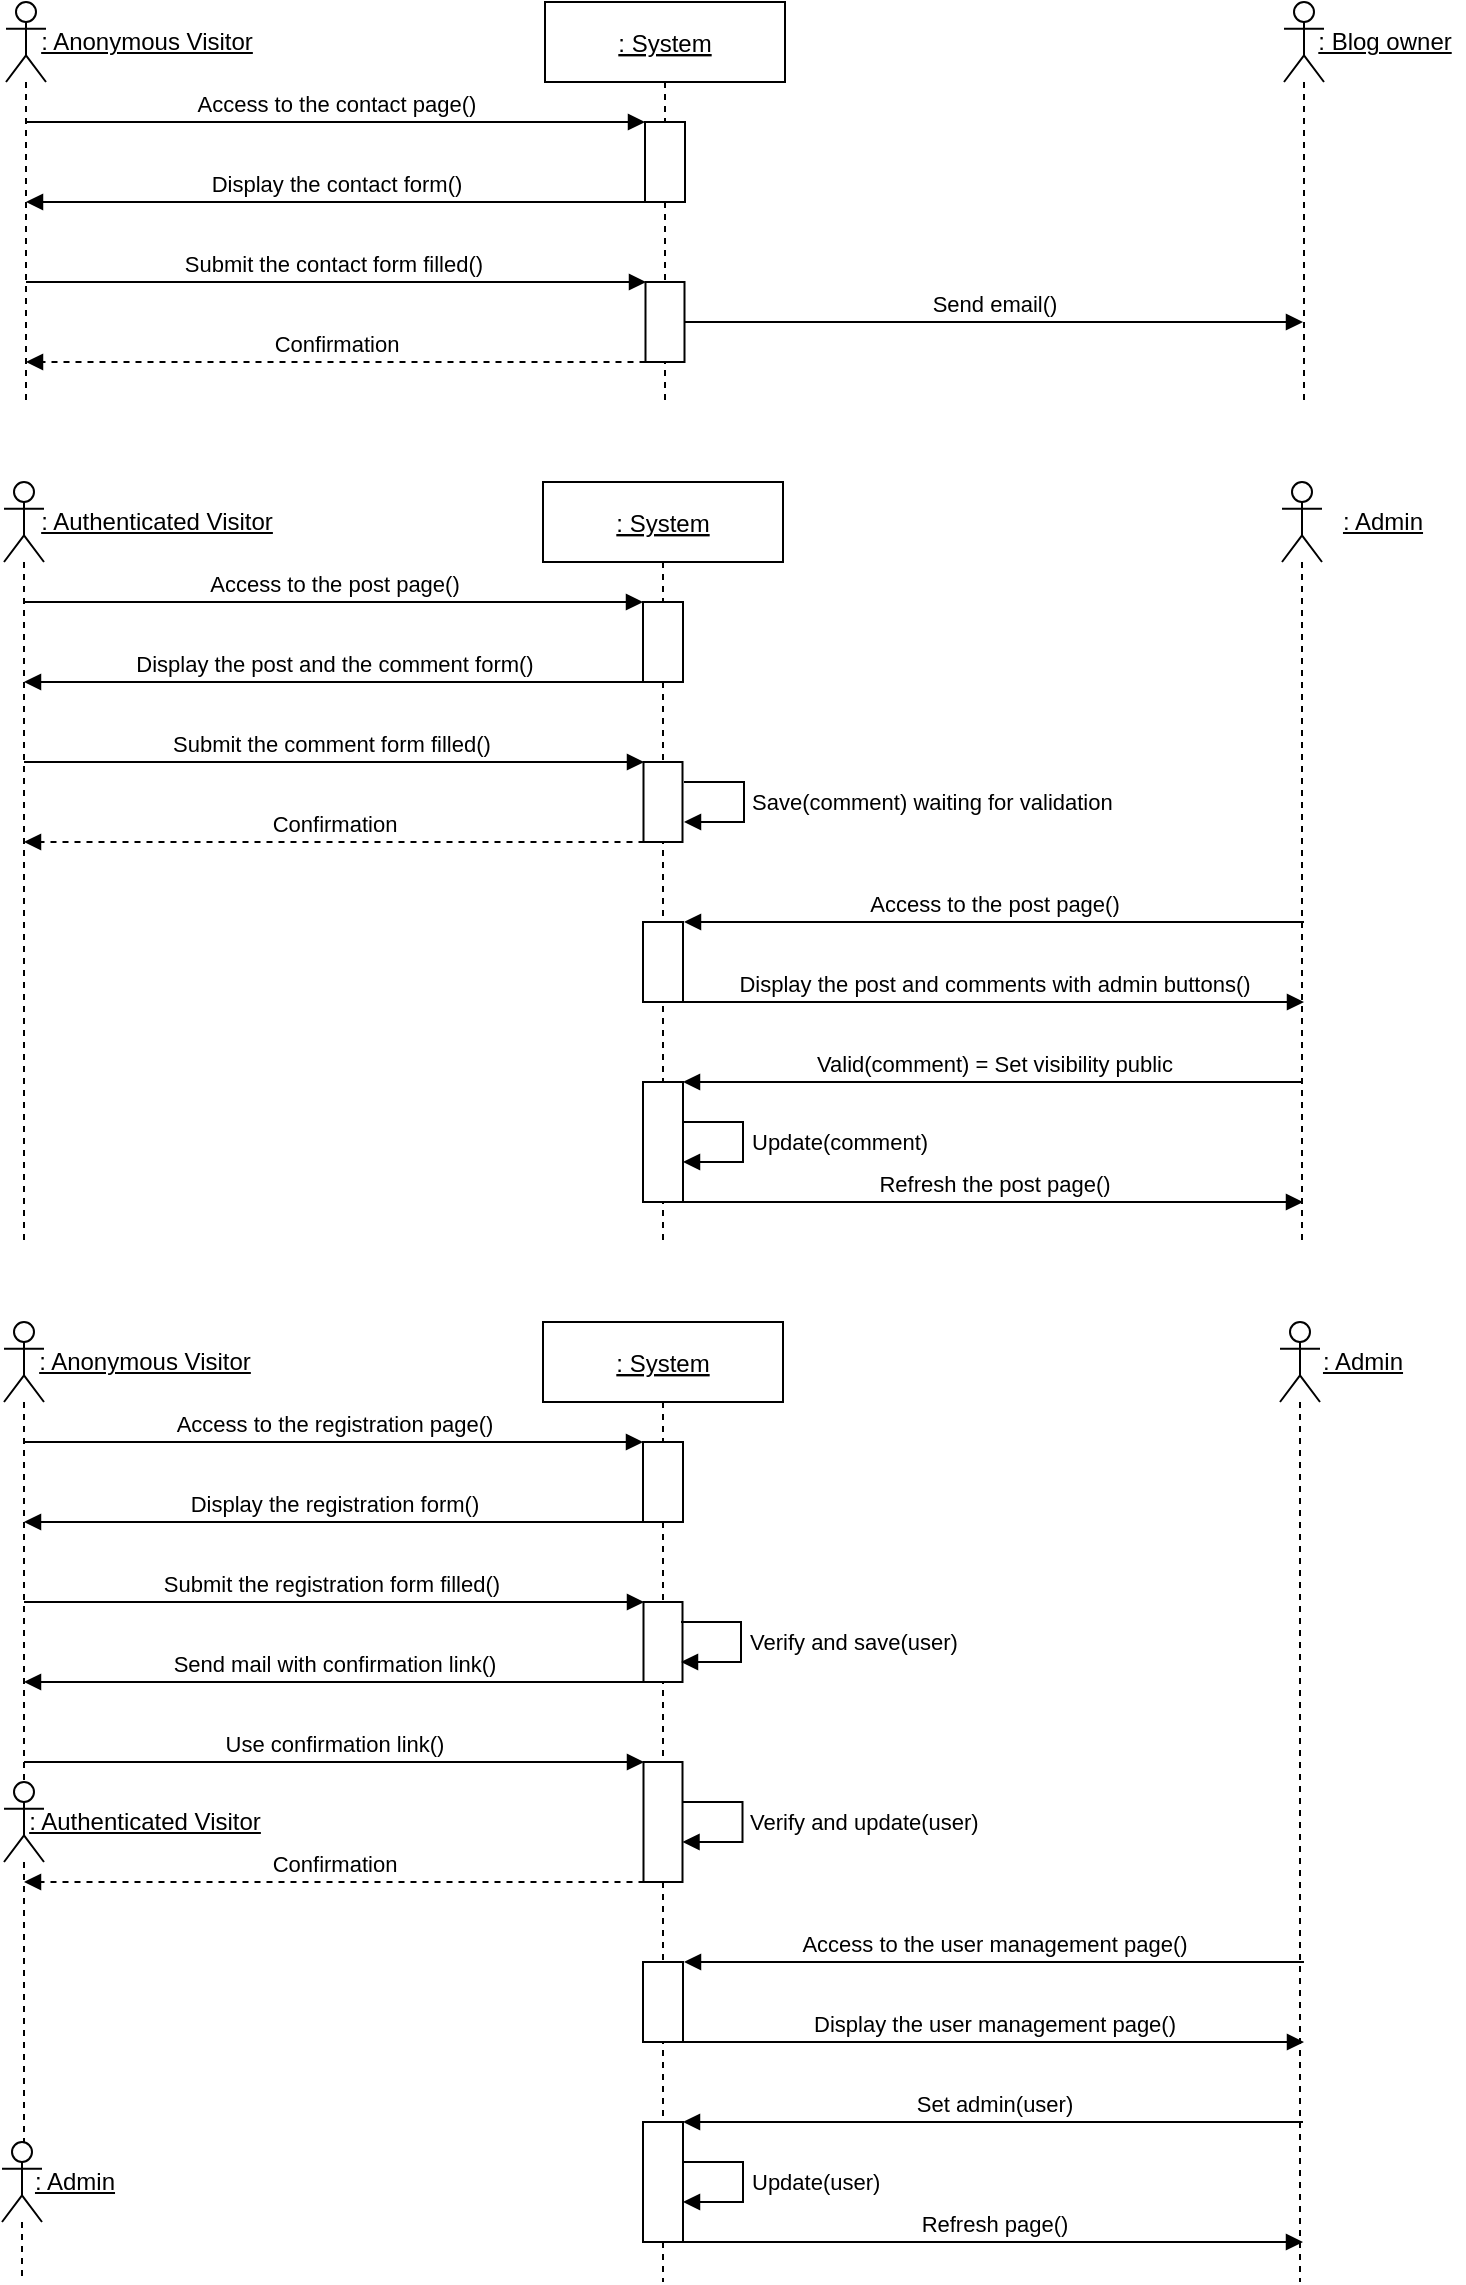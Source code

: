 <mxfile version="14.9.6" type="device"><diagram id="kgpKYQtTHZ0yAKxKKP6v" name="Page-1"><mxGraphModel dx="1422" dy="-4677" grid="1" gridSize="10" guides="1" tooltips="1" connect="1" arrows="1" fold="1" page="1" pageScale="1" pageWidth="850" pageHeight="1100" math="0" shadow="0"><root><mxCell id="0"/><mxCell id="1" parent="0"/><mxCell id="MtNd9y1X-abdHPzo_f6f-1" value=": System" style="shape=umlLifeline;perimeter=lifelinePerimeter;container=1;collapsible=0;recursiveResize=0;rounded=0;shadow=0;strokeWidth=1;fontStyle=4" vertex="1" parent="1"><mxGeometry x="341.5" y="5540" width="120" height="200" as="geometry"/></mxCell><mxCell id="MtNd9y1X-abdHPzo_f6f-2" value="" style="html=1;points=[];perimeter=orthogonalPerimeter;" vertex="1" parent="MtNd9y1X-abdHPzo_f6f-1"><mxGeometry x="50" y="60" width="20" height="40" as="geometry"/></mxCell><mxCell id="MtNd9y1X-abdHPzo_f6f-11" value="" style="html=1;points=[];perimeter=orthogonalPerimeter;" vertex="1" parent="MtNd9y1X-abdHPzo_f6f-1"><mxGeometry x="50.25" y="140" width="19.5" height="40" as="geometry"/></mxCell><mxCell id="MtNd9y1X-abdHPzo_f6f-4" value="&lt;u&gt;: Anonymous Visitor&lt;/u&gt;" style="text;html=1;align=center;verticalAlign=middle;resizable=0;points=[];autosize=1;strokeColor=none;" vertex="1" parent="1"><mxGeometry x="82" y="5550" width="120" height="20" as="geometry"/></mxCell><mxCell id="MtNd9y1X-abdHPzo_f6f-5" value="" style="shape=umlLifeline;participant=umlActor;perimeter=lifelinePerimeter;whiteSpace=wrap;html=1;container=1;collapsible=0;recursiveResize=0;verticalAlign=top;spacingTop=36;outlineConnect=0;" vertex="1" parent="1"><mxGeometry x="72" y="5540" width="20" height="200" as="geometry"/></mxCell><mxCell id="MtNd9y1X-abdHPzo_f6f-6" value="&lt;u&gt;: Blog owner&lt;/u&gt;" style="text;html=1;align=center;verticalAlign=middle;resizable=0;points=[];autosize=1;strokeColor=none;" vertex="1" parent="1"><mxGeometry x="721" y="5550" width="80" height="20" as="geometry"/></mxCell><mxCell id="MtNd9y1X-abdHPzo_f6f-7" value="" style="shape=umlLifeline;participant=umlActor;perimeter=lifelinePerimeter;whiteSpace=wrap;html=1;container=1;collapsible=0;recursiveResize=0;verticalAlign=top;spacingTop=36;outlineConnect=0;" vertex="1" parent="1"><mxGeometry x="711" y="5540" width="20" height="200" as="geometry"/></mxCell><mxCell id="MtNd9y1X-abdHPzo_f6f-8" value="Access to the contact page()" style="html=1;verticalAlign=bottom;endArrow=block;" edge="1" parent="1" source="MtNd9y1X-abdHPzo_f6f-5" target="MtNd9y1X-abdHPzo_f6f-2"><mxGeometry width="80" relative="1" as="geometry"><mxPoint x="101.5" y="5600" as="sourcePoint"/><mxPoint x="251.5" y="5600" as="targetPoint"/><Array as="points"><mxPoint x="331" y="5600"/></Array></mxGeometry></mxCell><mxCell id="MtNd9y1X-abdHPzo_f6f-9" value="Display the contact form()" style="html=1;verticalAlign=bottom;endArrow=block;" edge="1" parent="1" source="MtNd9y1X-abdHPzo_f6f-2" target="MtNd9y1X-abdHPzo_f6f-5"><mxGeometry width="80" relative="1" as="geometry"><mxPoint x="381" y="5640" as="sourcePoint"/><mxPoint x="171.5" y="5640" as="targetPoint"/><Array as="points"><mxPoint x="111" y="5640"/></Array></mxGeometry></mxCell><mxCell id="MtNd9y1X-abdHPzo_f6f-10" value="Submit the contact form filled()&amp;nbsp;" style="html=1;verticalAlign=bottom;endArrow=block;" edge="1" parent="1"><mxGeometry width="80" relative="1" as="geometry"><mxPoint x="82" y="5680" as="sourcePoint"/><mxPoint x="392" y="5680" as="targetPoint"/><Array as="points"><mxPoint x="331.5" y="5680"/></Array></mxGeometry></mxCell><mxCell id="MtNd9y1X-abdHPzo_f6f-13" value="Send email()" style="html=1;verticalAlign=bottom;endArrow=block;" edge="1" parent="1" source="MtNd9y1X-abdHPzo_f6f-11" target="MtNd9y1X-abdHPzo_f6f-7"><mxGeometry width="80" relative="1" as="geometry"><mxPoint x="431" y="5700" as="sourcePoint"/><mxPoint x="681" y="5700" as="targetPoint"/><Array as="points"><mxPoint x="660.5" y="5700"/></Array></mxGeometry></mxCell><mxCell id="MtNd9y1X-abdHPzo_f6f-14" value="Confirmation" style="html=1;verticalAlign=bottom;endArrow=block;dashed=1;" edge="1" parent="1" source="MtNd9y1X-abdHPzo_f6f-11" target="MtNd9y1X-abdHPzo_f6f-5"><mxGeometry width="80" relative="1" as="geometry"><mxPoint x="361" y="5721" as="sourcePoint"/><mxPoint x="151" y="5721" as="targetPoint"/><Array as="points"><mxPoint x="271" y="5720"/></Array></mxGeometry></mxCell><mxCell id="MtNd9y1X-abdHPzo_f6f-15" value=": System" style="shape=umlLifeline;perimeter=lifelinePerimeter;container=1;collapsible=0;recursiveResize=0;rounded=0;shadow=0;strokeWidth=1;fontStyle=4" vertex="1" parent="1"><mxGeometry x="340.5" y="5780" width="120" height="380" as="geometry"/></mxCell><mxCell id="MtNd9y1X-abdHPzo_f6f-16" value="" style="html=1;points=[];perimeter=orthogonalPerimeter;" vertex="1" parent="MtNd9y1X-abdHPzo_f6f-15"><mxGeometry x="50" y="60" width="20" height="40" as="geometry"/></mxCell><mxCell id="MtNd9y1X-abdHPzo_f6f-17" value="" style="html=1;points=[];perimeter=orthogonalPerimeter;" vertex="1" parent="MtNd9y1X-abdHPzo_f6f-15"><mxGeometry x="50.25" y="140" width="19.5" height="40" as="geometry"/></mxCell><mxCell id="MtNd9y1X-abdHPzo_f6f-18" value="&lt;u&gt;: Authenticated Visitor&lt;/u&gt;" style="text;html=1;align=center;verticalAlign=middle;resizable=0;points=[];autosize=1;strokeColor=none;" vertex="1" parent="1"><mxGeometry x="82" y="5790" width="130" height="20" as="geometry"/></mxCell><mxCell id="MtNd9y1X-abdHPzo_f6f-19" value="" style="shape=umlLifeline;participant=umlActor;perimeter=lifelinePerimeter;whiteSpace=wrap;html=1;container=1;collapsible=0;recursiveResize=0;verticalAlign=top;spacingTop=36;outlineConnect=0;" vertex="1" parent="1"><mxGeometry x="71" y="5780" width="20" height="380" as="geometry"/></mxCell><mxCell id="MtNd9y1X-abdHPzo_f6f-20" value="&lt;u&gt;: Admin&lt;/u&gt;" style="text;html=1;align=center;verticalAlign=middle;resizable=0;points=[];autosize=1;strokeColor=none;" vertex="1" parent="1"><mxGeometry x="730" y="5790" width="60" height="20" as="geometry"/></mxCell><mxCell id="MtNd9y1X-abdHPzo_f6f-21" value="" style="shape=umlLifeline;participant=umlActor;perimeter=lifelinePerimeter;whiteSpace=wrap;html=1;container=1;collapsible=0;recursiveResize=0;verticalAlign=top;spacingTop=36;outlineConnect=0;" vertex="1" parent="1"><mxGeometry x="710" y="5780" width="20" height="380" as="geometry"/></mxCell><mxCell id="MtNd9y1X-abdHPzo_f6f-22" value="Access to the post page()" style="html=1;verticalAlign=bottom;endArrow=block;" edge="1" parent="1" source="MtNd9y1X-abdHPzo_f6f-19" target="MtNd9y1X-abdHPzo_f6f-16"><mxGeometry width="80" relative="1" as="geometry"><mxPoint x="100.5" y="5840" as="sourcePoint"/><mxPoint x="250.5" y="5840" as="targetPoint"/><Array as="points"><mxPoint x="330" y="5840"/></Array></mxGeometry></mxCell><mxCell id="MtNd9y1X-abdHPzo_f6f-23" value="Display the post and the comment form()" style="html=1;verticalAlign=bottom;endArrow=block;" edge="1" parent="1" source="MtNd9y1X-abdHPzo_f6f-16" target="MtNd9y1X-abdHPzo_f6f-19"><mxGeometry width="80" relative="1" as="geometry"><mxPoint x="380" y="5880" as="sourcePoint"/><mxPoint x="170.5" y="5880" as="targetPoint"/><Array as="points"><mxPoint x="110" y="5880"/></Array></mxGeometry></mxCell><mxCell id="MtNd9y1X-abdHPzo_f6f-24" value="Submit the comment form filled()&amp;nbsp;" style="html=1;verticalAlign=bottom;endArrow=block;" edge="1" parent="1"><mxGeometry width="80" relative="1" as="geometry"><mxPoint x="81" y="5920" as="sourcePoint"/><mxPoint x="391" y="5920" as="targetPoint"/><Array as="points"><mxPoint x="330.5" y="5920"/></Array></mxGeometry></mxCell><mxCell id="MtNd9y1X-abdHPzo_f6f-27" value="Save(comment) waiting for validation" style="edgeStyle=orthogonalEdgeStyle;html=1;align=left;spacingLeft=2;endArrow=block;rounded=0;" edge="1" parent="1"><mxGeometry relative="1" as="geometry"><mxPoint x="411" y="5930" as="sourcePoint"/><Array as="points"><mxPoint x="441" y="5930"/></Array><mxPoint x="411" y="5950" as="targetPoint"/></mxGeometry></mxCell><mxCell id="MtNd9y1X-abdHPzo_f6f-28" value="Confirmation" style="html=1;verticalAlign=bottom;endArrow=block;dashed=1;" edge="1" parent="1"><mxGeometry width="80" relative="1" as="geometry"><mxPoint x="391.25" y="5960" as="sourcePoint"/><mxPoint x="81" y="5960" as="targetPoint"/><Array as="points"><mxPoint x="270.5" y="5960"/></Array></mxGeometry></mxCell><mxCell id="MtNd9y1X-abdHPzo_f6f-29" value="Access to the post page()" style="html=1;verticalAlign=bottom;endArrow=block;" edge="1" parent="1"><mxGeometry width="80" relative="1" as="geometry"><mxPoint x="721" y="6000" as="sourcePoint"/><mxPoint x="411" y="6000" as="targetPoint"/><Array as="points"><mxPoint x="440.5" y="6000"/></Array></mxGeometry></mxCell><mxCell id="MtNd9y1X-abdHPzo_f6f-31" value="" style="html=1;points=[];perimeter=orthogonalPerimeter;" vertex="1" parent="1"><mxGeometry x="390.5" y="6000" width="20" height="40" as="geometry"/></mxCell><mxCell id="MtNd9y1X-abdHPzo_f6f-32" value="Display the post and comments with admin buttons()" style="html=1;verticalAlign=bottom;endArrow=block;" edge="1" parent="1"><mxGeometry width="80" relative="1" as="geometry"><mxPoint x="411" y="6040" as="sourcePoint"/><mxPoint x="721" y="6040" as="targetPoint"/><Array as="points"><mxPoint x="660.5" y="6040"/></Array></mxGeometry></mxCell><mxCell id="MtNd9y1X-abdHPzo_f6f-33" value="Valid(comment) = Set visibility public" style="html=1;verticalAlign=bottom;endArrow=block;" edge="1" parent="1"><mxGeometry width="80" relative="1" as="geometry"><mxPoint x="720.5" y="6080" as="sourcePoint"/><mxPoint x="410.5" y="6080" as="targetPoint"/><Array as="points"><mxPoint x="440" y="6080"/></Array></mxGeometry></mxCell><mxCell id="MtNd9y1X-abdHPzo_f6f-34" value="" style="html=1;points=[];perimeter=orthogonalPerimeter;" vertex="1" parent="1"><mxGeometry x="390.5" y="6080" width="20" height="60" as="geometry"/></mxCell><mxCell id="MtNd9y1X-abdHPzo_f6f-35" value="Refresh the post page()" style="html=1;verticalAlign=bottom;endArrow=block;" edge="1" parent="1"><mxGeometry width="80" relative="1" as="geometry"><mxPoint x="410.5" y="6140" as="sourcePoint"/><mxPoint x="720.5" y="6140" as="targetPoint"/><Array as="points"><mxPoint x="660" y="6140"/></Array></mxGeometry></mxCell><mxCell id="MtNd9y1X-abdHPzo_f6f-36" value="Update(comment)" style="edgeStyle=orthogonalEdgeStyle;html=1;align=left;spacingLeft=2;endArrow=block;rounded=0;" edge="1" parent="1"><mxGeometry relative="1" as="geometry"><mxPoint x="410.5" y="6100" as="sourcePoint"/><Array as="points"><mxPoint x="440.5" y="6100"/></Array><mxPoint x="410.5" y="6120" as="targetPoint"/></mxGeometry></mxCell><mxCell id="MtNd9y1X-abdHPzo_f6f-41" value=": System" style="shape=umlLifeline;perimeter=lifelinePerimeter;container=1;collapsible=0;recursiveResize=0;rounded=0;shadow=0;strokeWidth=1;fontStyle=4" vertex="1" parent="1"><mxGeometry x="340.5" y="6200" width="120" height="480" as="geometry"/></mxCell><mxCell id="MtNd9y1X-abdHPzo_f6f-42" value="" style="html=1;points=[];perimeter=orthogonalPerimeter;" vertex="1" parent="MtNd9y1X-abdHPzo_f6f-41"><mxGeometry x="50" y="60" width="20" height="40" as="geometry"/></mxCell><mxCell id="MtNd9y1X-abdHPzo_f6f-43" value="" style="html=1;points=[];perimeter=orthogonalPerimeter;" vertex="1" parent="MtNd9y1X-abdHPzo_f6f-41"><mxGeometry x="50.25" y="140" width="19.5" height="40" as="geometry"/></mxCell><mxCell id="MtNd9y1X-abdHPzo_f6f-61" value="Access to the user management page()" style="html=1;verticalAlign=bottom;endArrow=block;" edge="1" parent="MtNd9y1X-abdHPzo_f6f-41"><mxGeometry width="80" relative="1" as="geometry"><mxPoint x="380.5" y="320" as="sourcePoint"/><mxPoint x="70.5" y="320" as="targetPoint"/><Array as="points"><mxPoint x="100" y="320"/></Array></mxGeometry></mxCell><mxCell id="MtNd9y1X-abdHPzo_f6f-62" value="" style="html=1;points=[];perimeter=orthogonalPerimeter;" vertex="1" parent="MtNd9y1X-abdHPzo_f6f-41"><mxGeometry x="50" y="320" width="20" height="40" as="geometry"/></mxCell><mxCell id="MtNd9y1X-abdHPzo_f6f-63" value="Display the user management page()" style="html=1;verticalAlign=bottom;endArrow=block;" edge="1" parent="MtNd9y1X-abdHPzo_f6f-41"><mxGeometry width="80" relative="1" as="geometry"><mxPoint x="70.5" y="360" as="sourcePoint"/><mxPoint x="380.5" y="360" as="targetPoint"/><Array as="points"><mxPoint x="320" y="360"/></Array></mxGeometry></mxCell><mxCell id="MtNd9y1X-abdHPzo_f6f-64" value="Set admin(user)" style="html=1;verticalAlign=bottom;endArrow=block;" edge="1" parent="MtNd9y1X-abdHPzo_f6f-41"><mxGeometry width="80" relative="1" as="geometry"><mxPoint x="380" y="400" as="sourcePoint"/><mxPoint x="70" y="400" as="targetPoint"/><Array as="points"><mxPoint x="99.5" y="400"/></Array></mxGeometry></mxCell><mxCell id="MtNd9y1X-abdHPzo_f6f-65" value="" style="html=1;points=[];perimeter=orthogonalPerimeter;" vertex="1" parent="MtNd9y1X-abdHPzo_f6f-41"><mxGeometry x="50" y="400" width="20" height="60" as="geometry"/></mxCell><mxCell id="MtNd9y1X-abdHPzo_f6f-66" value="Refresh page()" style="html=1;verticalAlign=bottom;endArrow=block;" edge="1" parent="MtNd9y1X-abdHPzo_f6f-41"><mxGeometry width="80" relative="1" as="geometry"><mxPoint x="70" y="460" as="sourcePoint"/><mxPoint x="380" y="460" as="targetPoint"/><Array as="points"><mxPoint x="319.5" y="460"/></Array></mxGeometry></mxCell><mxCell id="MtNd9y1X-abdHPzo_f6f-67" value="Update(user)" style="edgeStyle=orthogonalEdgeStyle;html=1;align=left;spacingLeft=2;endArrow=block;rounded=0;" edge="1" parent="MtNd9y1X-abdHPzo_f6f-41"><mxGeometry relative="1" as="geometry"><mxPoint x="70" y="420" as="sourcePoint"/><Array as="points"><mxPoint x="100" y="420"/></Array><mxPoint x="70" y="440" as="targetPoint"/></mxGeometry></mxCell><mxCell id="MtNd9y1X-abdHPzo_f6f-44" value="&lt;u&gt;: Anonymous Visitor&lt;/u&gt;" style="text;html=1;align=center;verticalAlign=middle;resizable=0;points=[];autosize=1;strokeColor=none;" vertex="1" parent="1"><mxGeometry x="81" y="6210" width="120" height="20" as="geometry"/></mxCell><mxCell id="MtNd9y1X-abdHPzo_f6f-45" value="" style="shape=umlLifeline;participant=umlActor;perimeter=lifelinePerimeter;whiteSpace=wrap;html=1;container=1;collapsible=0;recursiveResize=0;verticalAlign=top;spacingTop=36;outlineConnect=0;" vertex="1" parent="1"><mxGeometry x="71" y="6200" width="20" height="230" as="geometry"/></mxCell><mxCell id="MtNd9y1X-abdHPzo_f6f-46" value="Access to the registration page()" style="html=1;verticalAlign=bottom;endArrow=block;" edge="1" parent="1" source="MtNd9y1X-abdHPzo_f6f-45" target="MtNd9y1X-abdHPzo_f6f-42"><mxGeometry width="80" relative="1" as="geometry"><mxPoint x="100.5" y="6260" as="sourcePoint"/><mxPoint x="250.5" y="6260" as="targetPoint"/><Array as="points"><mxPoint x="330" y="6260"/></Array></mxGeometry></mxCell><mxCell id="MtNd9y1X-abdHPzo_f6f-47" value="Display the registration form()" style="html=1;verticalAlign=bottom;endArrow=block;" edge="1" parent="1" source="MtNd9y1X-abdHPzo_f6f-42" target="MtNd9y1X-abdHPzo_f6f-45"><mxGeometry width="80" relative="1" as="geometry"><mxPoint x="380" y="6300" as="sourcePoint"/><mxPoint x="170.5" y="6300" as="targetPoint"/><Array as="points"><mxPoint x="110" y="6300"/></Array></mxGeometry></mxCell><mxCell id="MtNd9y1X-abdHPzo_f6f-48" value="Submit the registration form filled()&amp;nbsp;" style="html=1;verticalAlign=bottom;endArrow=block;" edge="1" parent="1"><mxGeometry width="80" relative="1" as="geometry"><mxPoint x="81" y="6340" as="sourcePoint"/><mxPoint x="391" y="6340" as="targetPoint"/><Array as="points"><mxPoint x="330.5" y="6340"/></Array></mxGeometry></mxCell><mxCell id="MtNd9y1X-abdHPzo_f6f-49" value="Send mail with confirmation link()" style="html=1;verticalAlign=bottom;endArrow=block;" edge="1" parent="1" source="MtNd9y1X-abdHPzo_f6f-43" target="MtNd9y1X-abdHPzo_f6f-45"><mxGeometry width="80" relative="1" as="geometry"><mxPoint x="360" y="6381" as="sourcePoint"/><mxPoint x="150" y="6381" as="targetPoint"/><Array as="points"><mxPoint x="270" y="6380"/></Array></mxGeometry></mxCell><mxCell id="MtNd9y1X-abdHPzo_f6f-50" value="Verify and save(user)" style="edgeStyle=orthogonalEdgeStyle;html=1;align=left;spacingLeft=2;endArrow=block;rounded=0;" edge="1" parent="1"><mxGeometry relative="1" as="geometry"><mxPoint x="409.5" y="6350" as="sourcePoint"/><Array as="points"><mxPoint x="439.5" y="6350"/></Array><mxPoint x="409.5" y="6370" as="targetPoint"/></mxGeometry></mxCell><mxCell id="MtNd9y1X-abdHPzo_f6f-51" value="" style="html=1;points=[];perimeter=orthogonalPerimeter;" vertex="1" parent="1"><mxGeometry x="390.75" y="6420" width="19.5" height="60" as="geometry"/></mxCell><mxCell id="MtNd9y1X-abdHPzo_f6f-52" value="Use confirmation link()" style="html=1;verticalAlign=bottom;endArrow=block;" edge="1" parent="1"><mxGeometry width="80" relative="1" as="geometry"><mxPoint x="81" y="6420" as="sourcePoint"/><mxPoint x="391" y="6420" as="targetPoint"/><Array as="points"><mxPoint x="330.5" y="6420"/></Array></mxGeometry></mxCell><mxCell id="MtNd9y1X-abdHPzo_f6f-54" value="Verify and update(user)" style="edgeStyle=orthogonalEdgeStyle;html=1;align=left;spacingLeft=2;endArrow=block;rounded=0;" edge="1" parent="1"><mxGeometry relative="1" as="geometry"><mxPoint x="410.25" y="6440" as="sourcePoint"/><Array as="points"><mxPoint x="440.25" y="6440"/></Array><mxPoint x="410.25" y="6460" as="targetPoint"/></mxGeometry></mxCell><mxCell id="MtNd9y1X-abdHPzo_f6f-58" value="&lt;u&gt;: Admin&lt;/u&gt;" style="text;html=1;align=center;verticalAlign=middle;resizable=0;points=[];autosize=1;strokeColor=none;" vertex="1" parent="1"><mxGeometry x="720" y="6210" width="60" height="20" as="geometry"/></mxCell><mxCell id="MtNd9y1X-abdHPzo_f6f-59" value="" style="shape=umlLifeline;participant=umlActor;perimeter=lifelinePerimeter;whiteSpace=wrap;html=1;container=1;collapsible=0;recursiveResize=0;verticalAlign=top;spacingTop=36;outlineConnect=0;" vertex="1" parent="1"><mxGeometry x="709" y="6200" width="20" height="480" as="geometry"/></mxCell><mxCell id="MtNd9y1X-abdHPzo_f6f-68" value="Confirmation" style="html=1;verticalAlign=bottom;endArrow=block;dashed=1;" edge="1" parent="1"><mxGeometry width="80" relative="1" as="geometry"><mxPoint x="391.25" y="6480" as="sourcePoint"/><mxPoint x="81" y="6480" as="targetPoint"/><Array as="points"><mxPoint x="270.5" y="6480"/></Array></mxGeometry></mxCell><mxCell id="MtNd9y1X-abdHPzo_f6f-69" value="" style="shape=umlLifeline;participant=umlActor;perimeter=lifelinePerimeter;whiteSpace=wrap;html=1;container=1;collapsible=0;recursiveResize=0;verticalAlign=top;spacingTop=36;outlineConnect=0;" vertex="1" parent="1"><mxGeometry x="71" y="6430" width="20" height="180" as="geometry"/></mxCell><mxCell id="MtNd9y1X-abdHPzo_f6f-70" value="&lt;u&gt;: Authenticated Visitor&lt;/u&gt;" style="text;html=1;align=center;verticalAlign=middle;resizable=0;points=[];autosize=1;strokeColor=none;" vertex="1" parent="1"><mxGeometry x="76" y="6440" width="130" height="20" as="geometry"/></mxCell><mxCell id="MtNd9y1X-abdHPzo_f6f-71" value="" style="shape=umlLifeline;participant=umlActor;perimeter=lifelinePerimeter;whiteSpace=wrap;html=1;container=1;collapsible=0;recursiveResize=0;verticalAlign=top;spacingTop=36;outlineConnect=0;" vertex="1" parent="1"><mxGeometry x="70" y="6610" width="20" height="70" as="geometry"/></mxCell><mxCell id="MtNd9y1X-abdHPzo_f6f-72" value="&lt;u&gt;: Admin&lt;/u&gt;" style="text;html=1;align=center;verticalAlign=middle;resizable=0;points=[];autosize=1;strokeColor=none;" vertex="1" parent="1"><mxGeometry x="76" y="6620" width="60" height="20" as="geometry"/></mxCell></root></mxGraphModel></diagram></mxfile>
